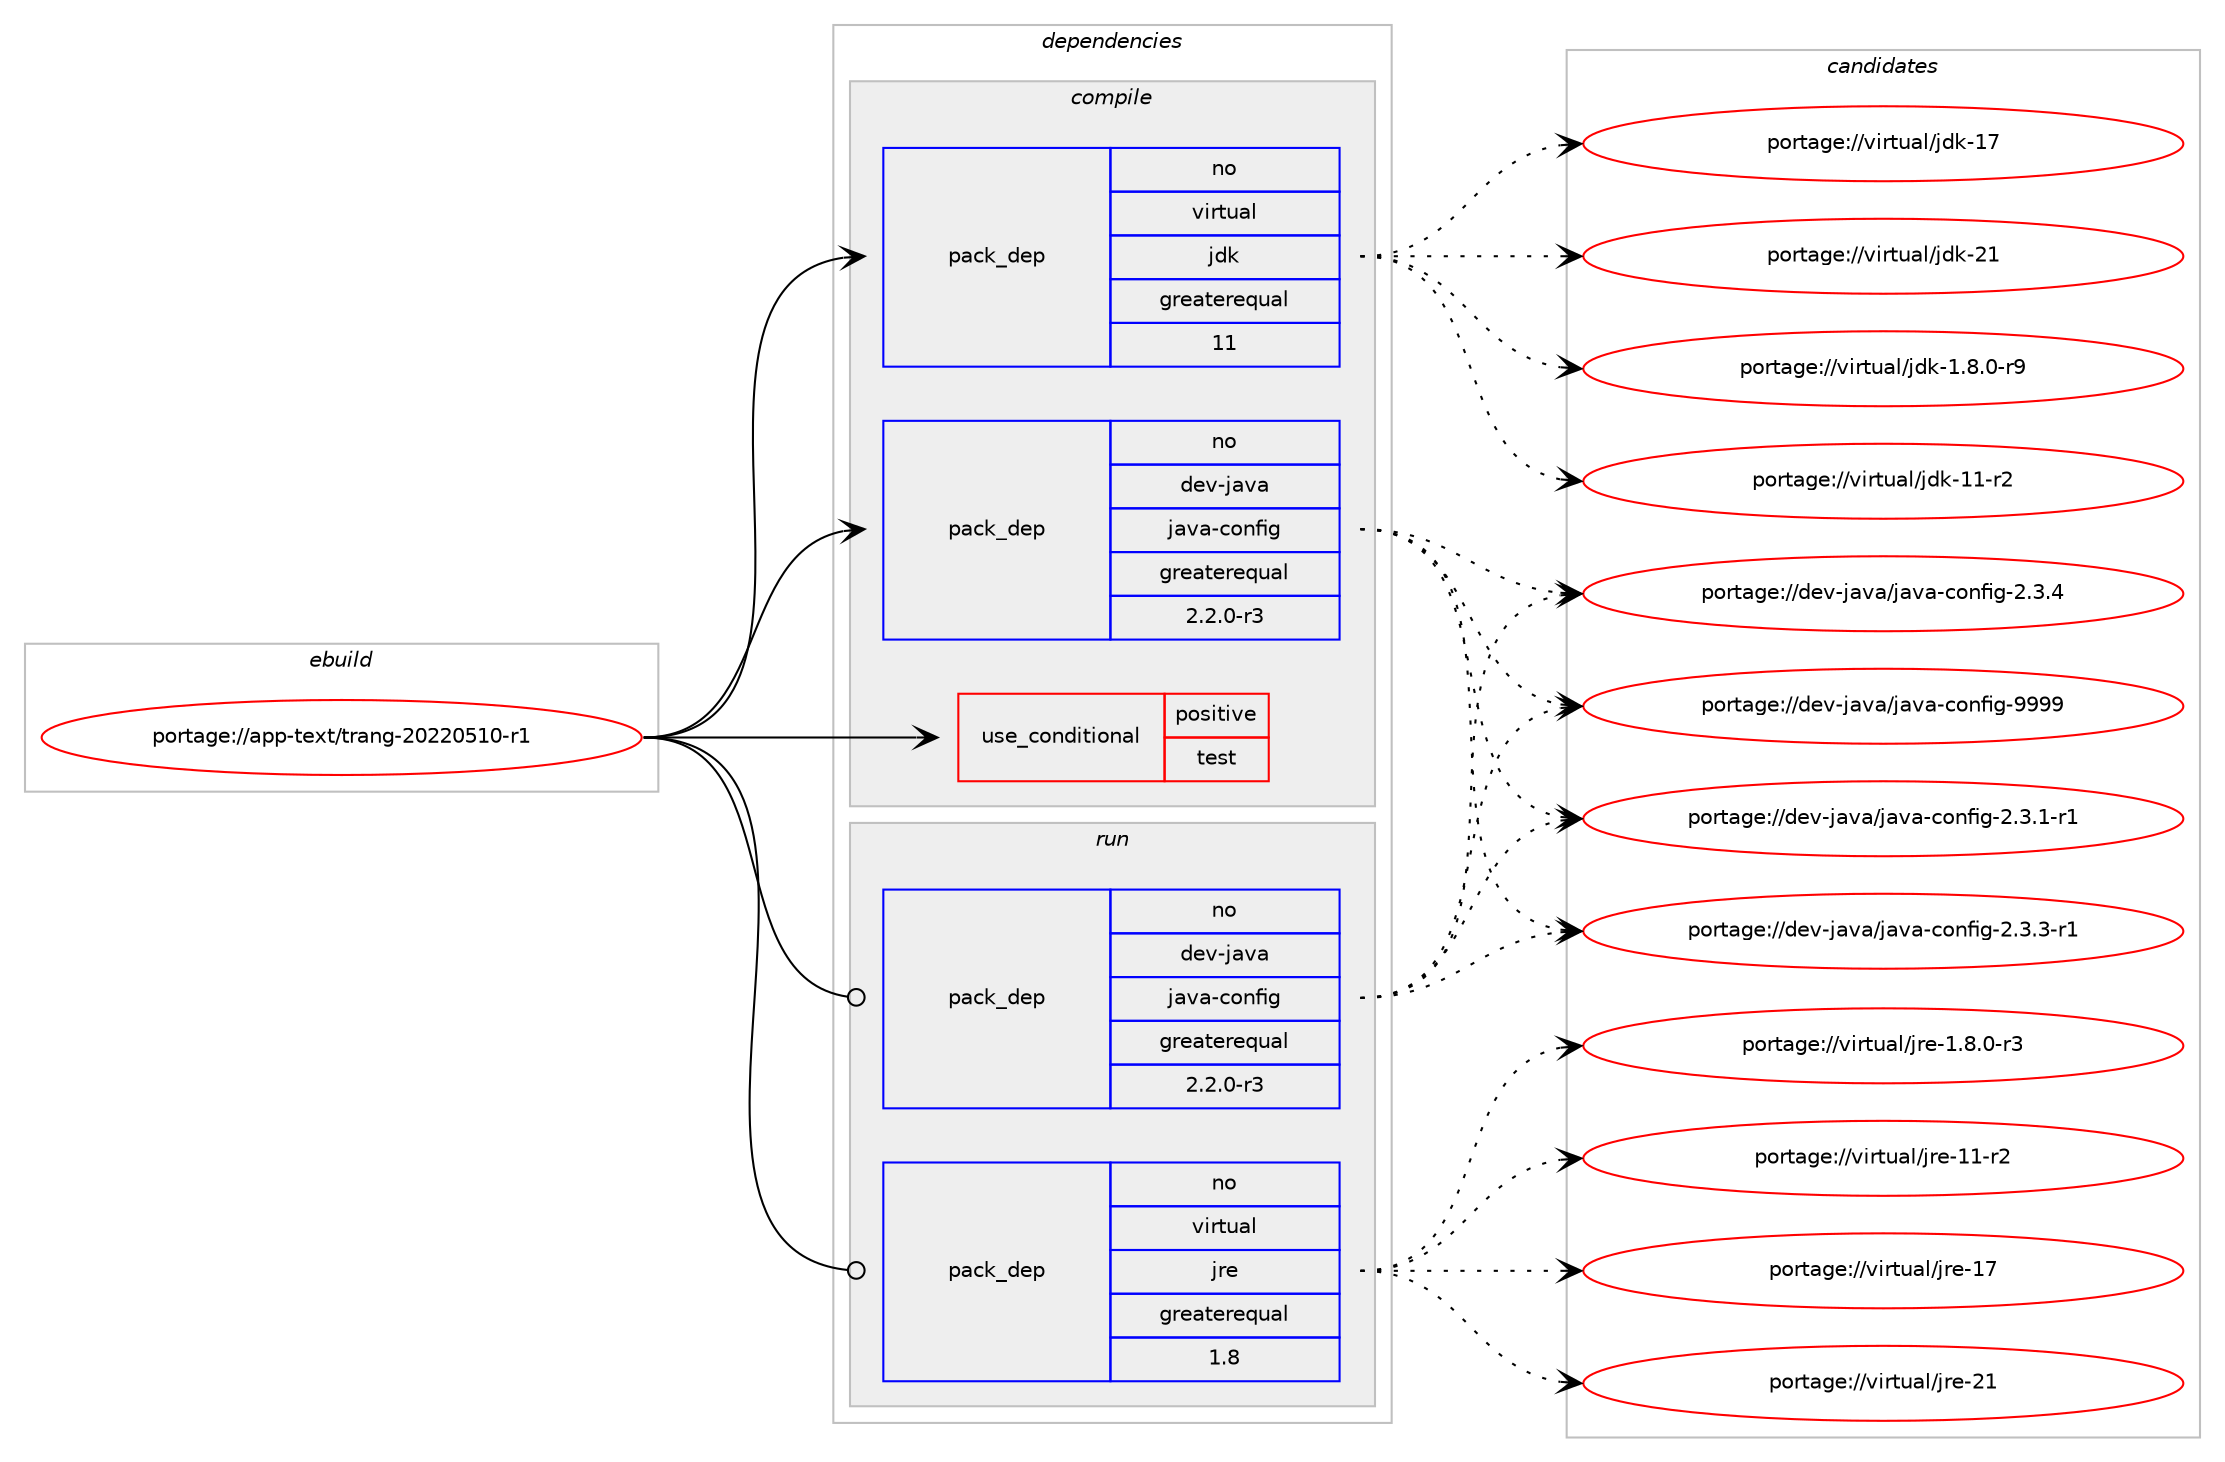 digraph prolog {

# *************
# Graph options
# *************

newrank=true;
concentrate=true;
compound=true;
graph [rankdir=LR,fontname=Helvetica,fontsize=10,ranksep=1.5];#, ranksep=2.5, nodesep=0.2];
edge  [arrowhead=vee];
node  [fontname=Helvetica,fontsize=10];

# **********
# The ebuild
# **********

subgraph cluster_leftcol {
color=gray;
rank=same;
label=<<i>ebuild</i>>;
id [label="portage://app-text/trang-20220510-r1", color=red, width=4, href="../app-text/trang-20220510-r1.svg"];
}

# ****************
# The dependencies
# ****************

subgraph cluster_midcol {
color=gray;
label=<<i>dependencies</i>>;
subgraph cluster_compile {
fillcolor="#eeeeee";
style=filled;
label=<<i>compile</i>>;
subgraph cond15713 {
dependency27002 [label=<<TABLE BORDER="0" CELLBORDER="1" CELLSPACING="0" CELLPADDING="4"><TR><TD ROWSPAN="3" CELLPADDING="10">use_conditional</TD></TR><TR><TD>positive</TD></TR><TR><TD>test</TD></TR></TABLE>>, shape=none, color=red];
# *** BEGIN UNKNOWN DEPENDENCY TYPE (TODO) ***
# dependency27002 -> package_dependency(portage://app-text/trang-20220510-r1,install,no,dev-java,testng,none,[,,],[slot(0)],[])
# *** END UNKNOWN DEPENDENCY TYPE (TODO) ***

}
id:e -> dependency27002:w [weight=20,style="solid",arrowhead="vee"];
subgraph pack10803 {
dependency27003 [label=<<TABLE BORDER="0" CELLBORDER="1" CELLSPACING="0" CELLPADDING="4" WIDTH="220"><TR><TD ROWSPAN="6" CELLPADDING="30">pack_dep</TD></TR><TR><TD WIDTH="110">no</TD></TR><TR><TD>dev-java</TD></TR><TR><TD>java-config</TD></TR><TR><TD>greaterequal</TD></TR><TR><TD>2.2.0-r3</TD></TR></TABLE>>, shape=none, color=blue];
}
id:e -> dependency27003:w [weight=20,style="solid",arrowhead="vee"];
# *** BEGIN UNKNOWN DEPENDENCY TYPE (TODO) ***
# id -> package_dependency(portage://app-text/trang-20220510-r1,install,no,dev-java,javacc,none,[,,],[slot(7.0.13)],[])
# *** END UNKNOWN DEPENDENCY TYPE (TODO) ***

# *** BEGIN UNKNOWN DEPENDENCY TYPE (TODO) ***
# id -> package_dependency(portage://app-text/trang-20220510-r1,install,no,dev-java,testng,none,[,,],[slot(0)],[])
# *** END UNKNOWN DEPENDENCY TYPE (TODO) ***

# *** BEGIN UNKNOWN DEPENDENCY TYPE (TODO) ***
# id -> package_dependency(portage://app-text/trang-20220510-r1,install,no,dev-java,xerces,none,[,,],[slot(2)],[])
# *** END UNKNOWN DEPENDENCY TYPE (TODO) ***

# *** BEGIN UNKNOWN DEPENDENCY TYPE (TODO) ***
# id -> package_dependency(portage://app-text/trang-20220510-r1,install,no,dev-java,xml-commons-resolver,none,[,,],[slot(0)],[])
# *** END UNKNOWN DEPENDENCY TYPE (TODO) ***

subgraph pack10804 {
dependency27004 [label=<<TABLE BORDER="0" CELLBORDER="1" CELLSPACING="0" CELLPADDING="4" WIDTH="220"><TR><TD ROWSPAN="6" CELLPADDING="30">pack_dep</TD></TR><TR><TD WIDTH="110">no</TD></TR><TR><TD>virtual</TD></TR><TR><TD>jdk</TD></TR><TR><TD>greaterequal</TD></TR><TR><TD>11</TD></TR></TABLE>>, shape=none, color=blue];
}
id:e -> dependency27004:w [weight=20,style="solid",arrowhead="vee"];
}
subgraph cluster_compileandrun {
fillcolor="#eeeeee";
style=filled;
label=<<i>compile and run</i>>;
}
subgraph cluster_run {
fillcolor="#eeeeee";
style=filled;
label=<<i>run</i>>;
subgraph pack10805 {
dependency27005 [label=<<TABLE BORDER="0" CELLBORDER="1" CELLSPACING="0" CELLPADDING="4" WIDTH="220"><TR><TD ROWSPAN="6" CELLPADDING="30">pack_dep</TD></TR><TR><TD WIDTH="110">no</TD></TR><TR><TD>dev-java</TD></TR><TR><TD>java-config</TD></TR><TR><TD>greaterequal</TD></TR><TR><TD>2.2.0-r3</TD></TR></TABLE>>, shape=none, color=blue];
}
id:e -> dependency27005:w [weight=20,style="solid",arrowhead="odot"];
# *** BEGIN UNKNOWN DEPENDENCY TYPE (TODO) ***
# id -> package_dependency(portage://app-text/trang-20220510-r1,run,no,dev-java,xerces,none,[,,],[slot(2)],[])
# *** END UNKNOWN DEPENDENCY TYPE (TODO) ***

# *** BEGIN UNKNOWN DEPENDENCY TYPE (TODO) ***
# id -> package_dependency(portage://app-text/trang-20220510-r1,run,no,dev-java,xml-commons-resolver,none,[,,],[slot(0)],[])
# *** END UNKNOWN DEPENDENCY TYPE (TODO) ***

subgraph pack10806 {
dependency27006 [label=<<TABLE BORDER="0" CELLBORDER="1" CELLSPACING="0" CELLPADDING="4" WIDTH="220"><TR><TD ROWSPAN="6" CELLPADDING="30">pack_dep</TD></TR><TR><TD WIDTH="110">no</TD></TR><TR><TD>virtual</TD></TR><TR><TD>jre</TD></TR><TR><TD>greaterequal</TD></TR><TR><TD>1.8</TD></TR></TABLE>>, shape=none, color=blue];
}
id:e -> dependency27006:w [weight=20,style="solid",arrowhead="odot"];
}
}

# **************
# The candidates
# **************

subgraph cluster_choices {
rank=same;
color=gray;
label=<<i>candidates</i>>;

subgraph choice10803 {
color=black;
nodesep=1;
choice10010111845106971189747106971189745991111101021051034550465146494511449 [label="portage://dev-java/java-config-2.3.1-r1", color=red, width=4,href="../dev-java/java-config-2.3.1-r1.svg"];
choice10010111845106971189747106971189745991111101021051034550465146514511449 [label="portage://dev-java/java-config-2.3.3-r1", color=red, width=4,href="../dev-java/java-config-2.3.3-r1.svg"];
choice1001011184510697118974710697118974599111110102105103455046514652 [label="portage://dev-java/java-config-2.3.4", color=red, width=4,href="../dev-java/java-config-2.3.4.svg"];
choice10010111845106971189747106971189745991111101021051034557575757 [label="portage://dev-java/java-config-9999", color=red, width=4,href="../dev-java/java-config-9999.svg"];
dependency27003:e -> choice10010111845106971189747106971189745991111101021051034550465146494511449:w [style=dotted,weight="100"];
dependency27003:e -> choice10010111845106971189747106971189745991111101021051034550465146514511449:w [style=dotted,weight="100"];
dependency27003:e -> choice1001011184510697118974710697118974599111110102105103455046514652:w [style=dotted,weight="100"];
dependency27003:e -> choice10010111845106971189747106971189745991111101021051034557575757:w [style=dotted,weight="100"];
}
subgraph choice10804 {
color=black;
nodesep=1;
choice11810511411611797108471061001074549465646484511457 [label="portage://virtual/jdk-1.8.0-r9", color=red, width=4,href="../virtual/jdk-1.8.0-r9.svg"];
choice11810511411611797108471061001074549494511450 [label="portage://virtual/jdk-11-r2", color=red, width=4,href="../virtual/jdk-11-r2.svg"];
choice1181051141161179710847106100107454955 [label="portage://virtual/jdk-17", color=red, width=4,href="../virtual/jdk-17.svg"];
choice1181051141161179710847106100107455049 [label="portage://virtual/jdk-21", color=red, width=4,href="../virtual/jdk-21.svg"];
dependency27004:e -> choice11810511411611797108471061001074549465646484511457:w [style=dotted,weight="100"];
dependency27004:e -> choice11810511411611797108471061001074549494511450:w [style=dotted,weight="100"];
dependency27004:e -> choice1181051141161179710847106100107454955:w [style=dotted,weight="100"];
dependency27004:e -> choice1181051141161179710847106100107455049:w [style=dotted,weight="100"];
}
subgraph choice10805 {
color=black;
nodesep=1;
choice10010111845106971189747106971189745991111101021051034550465146494511449 [label="portage://dev-java/java-config-2.3.1-r1", color=red, width=4,href="../dev-java/java-config-2.3.1-r1.svg"];
choice10010111845106971189747106971189745991111101021051034550465146514511449 [label="portage://dev-java/java-config-2.3.3-r1", color=red, width=4,href="../dev-java/java-config-2.3.3-r1.svg"];
choice1001011184510697118974710697118974599111110102105103455046514652 [label="portage://dev-java/java-config-2.3.4", color=red, width=4,href="../dev-java/java-config-2.3.4.svg"];
choice10010111845106971189747106971189745991111101021051034557575757 [label="portage://dev-java/java-config-9999", color=red, width=4,href="../dev-java/java-config-9999.svg"];
dependency27005:e -> choice10010111845106971189747106971189745991111101021051034550465146494511449:w [style=dotted,weight="100"];
dependency27005:e -> choice10010111845106971189747106971189745991111101021051034550465146514511449:w [style=dotted,weight="100"];
dependency27005:e -> choice1001011184510697118974710697118974599111110102105103455046514652:w [style=dotted,weight="100"];
dependency27005:e -> choice10010111845106971189747106971189745991111101021051034557575757:w [style=dotted,weight="100"];
}
subgraph choice10806 {
color=black;
nodesep=1;
choice11810511411611797108471061141014549465646484511451 [label="portage://virtual/jre-1.8.0-r3", color=red, width=4,href="../virtual/jre-1.8.0-r3.svg"];
choice11810511411611797108471061141014549494511450 [label="portage://virtual/jre-11-r2", color=red, width=4,href="../virtual/jre-11-r2.svg"];
choice1181051141161179710847106114101454955 [label="portage://virtual/jre-17", color=red, width=4,href="../virtual/jre-17.svg"];
choice1181051141161179710847106114101455049 [label="portage://virtual/jre-21", color=red, width=4,href="../virtual/jre-21.svg"];
dependency27006:e -> choice11810511411611797108471061141014549465646484511451:w [style=dotted,weight="100"];
dependency27006:e -> choice11810511411611797108471061141014549494511450:w [style=dotted,weight="100"];
dependency27006:e -> choice1181051141161179710847106114101454955:w [style=dotted,weight="100"];
dependency27006:e -> choice1181051141161179710847106114101455049:w [style=dotted,weight="100"];
}
}

}
